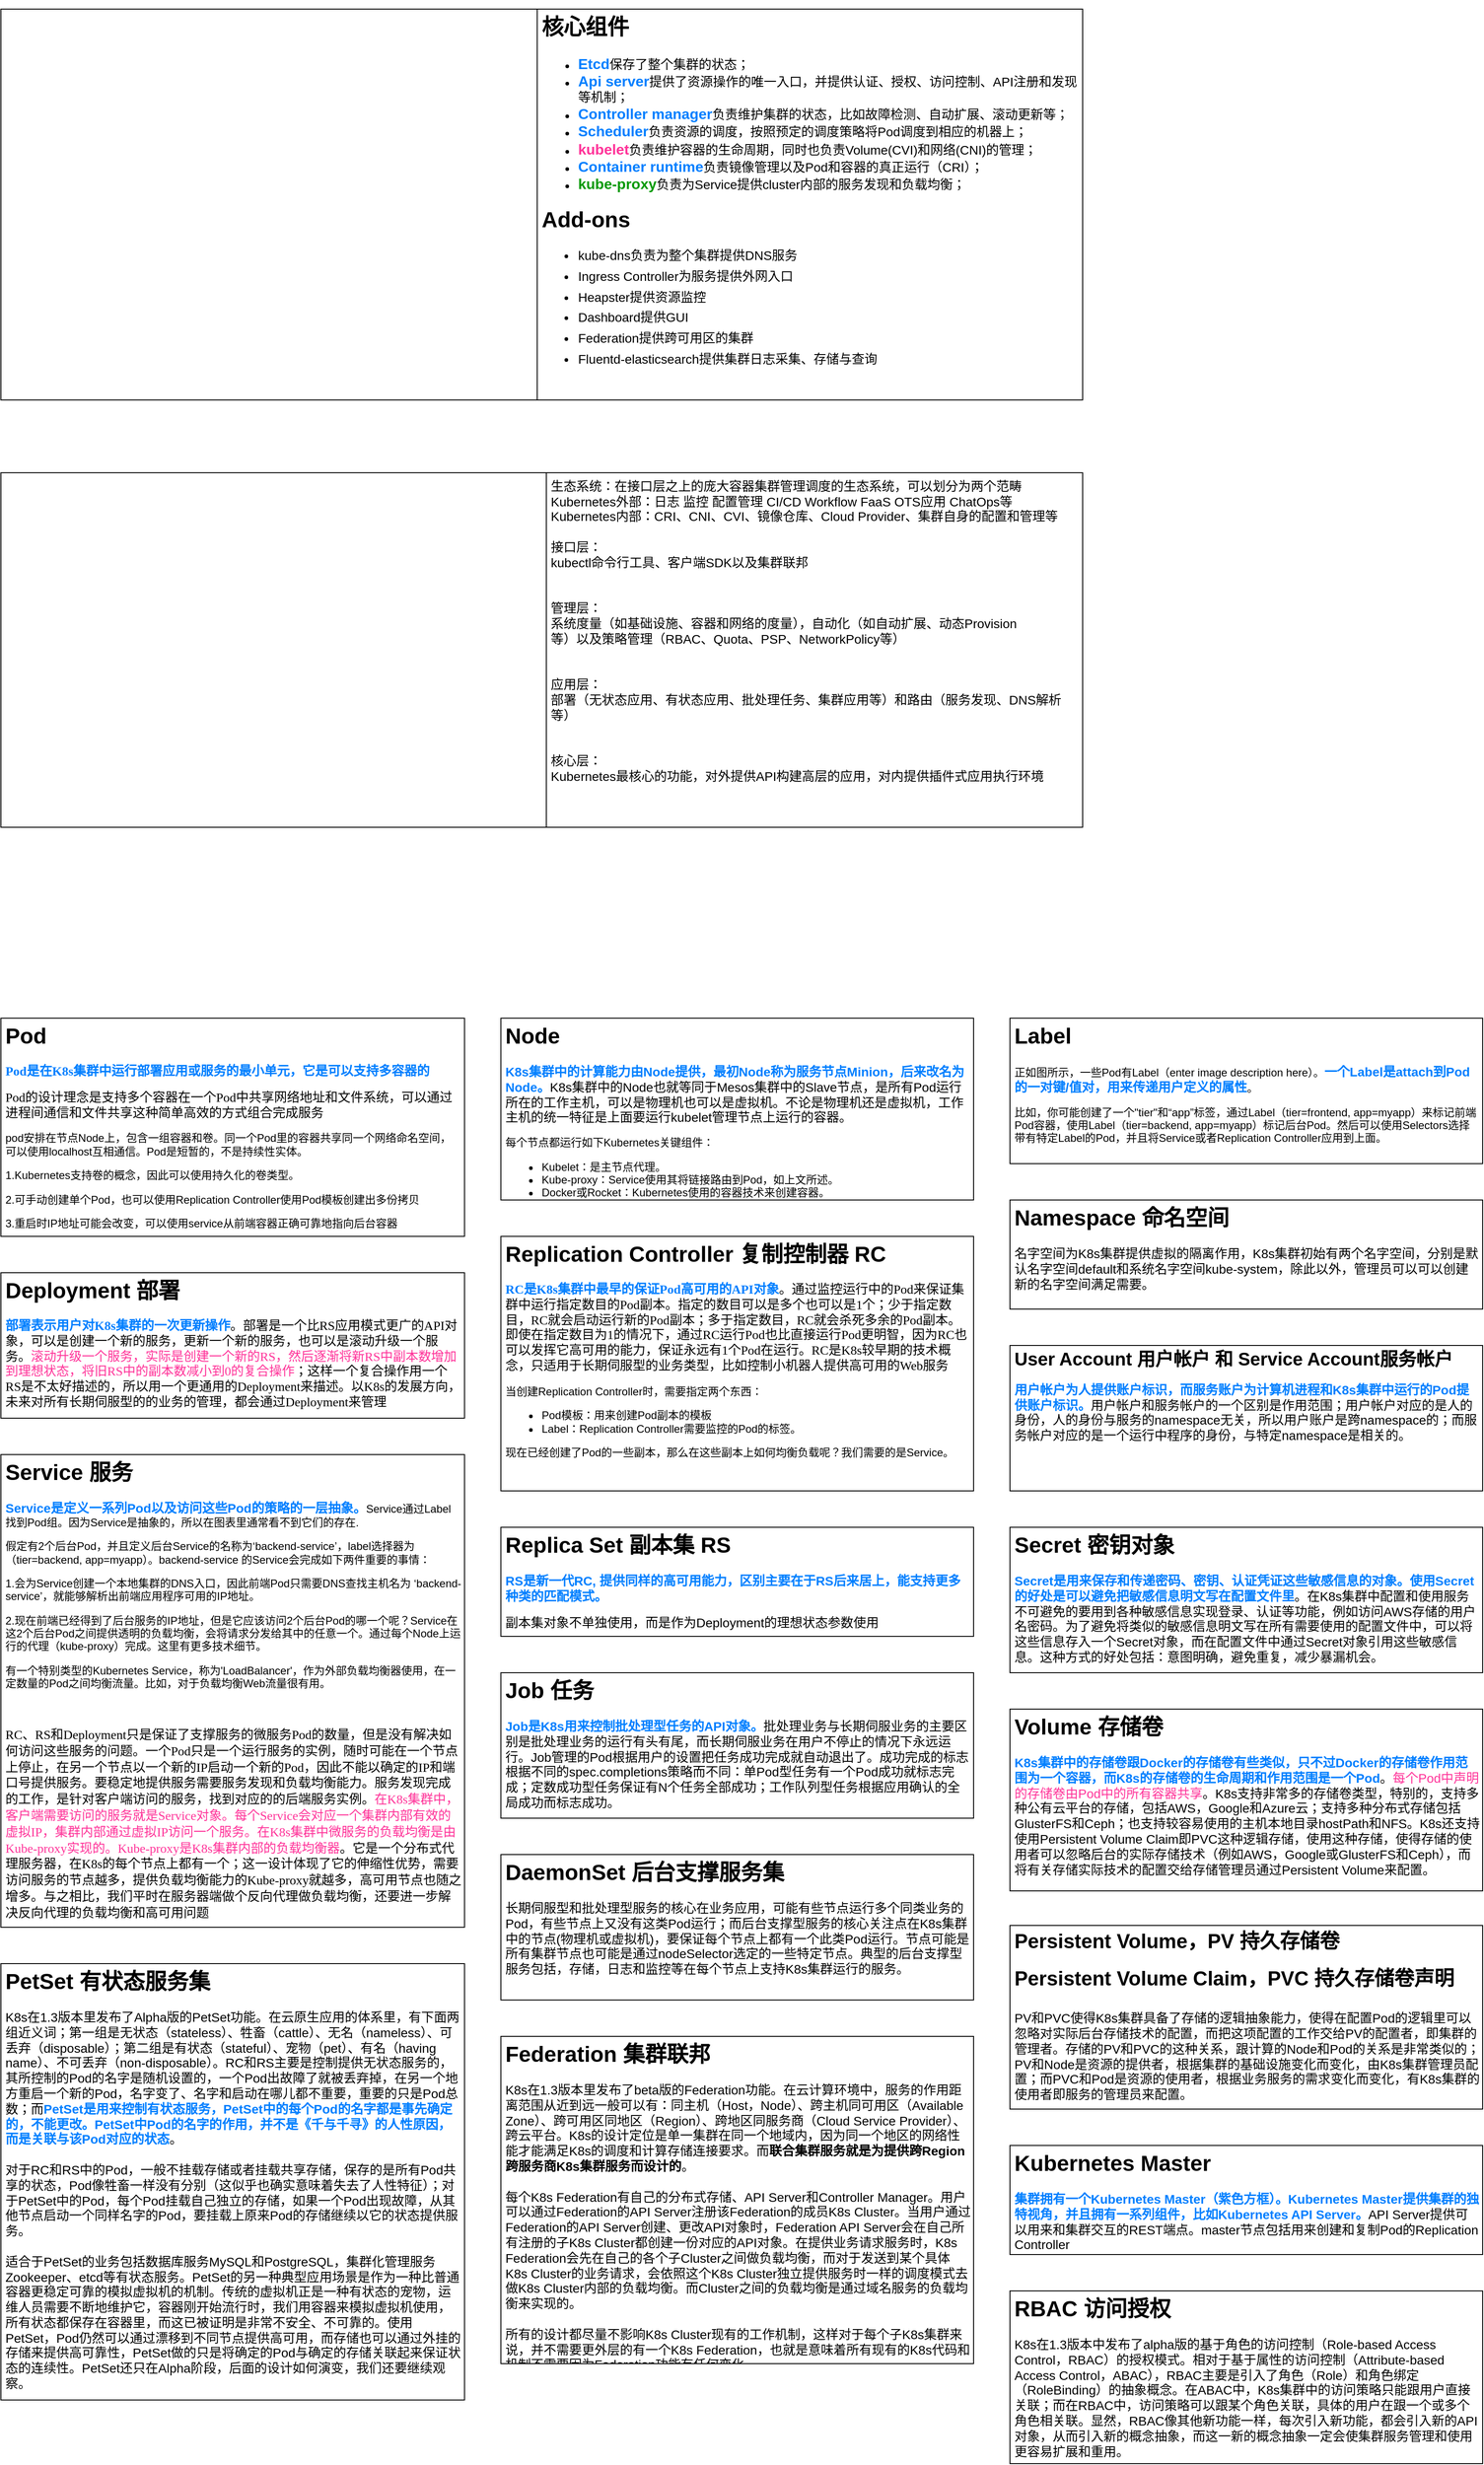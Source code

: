 <mxfile version="13.3.9" type="device" pages="2"><diagram id="eHbdZx6tw5wHKhFJBPYe" name="基础架构"><mxGraphModel dx="793" dy="1220" grid="1" gridSize="10" guides="1" tooltips="1" connect="1" arrows="1" fold="1" page="1" pageScale="1" pageWidth="827" pageHeight="1169" math="0" shadow="0"><root><mxCell id="0"/><mxCell id="1" parent="0"/><mxCell id="dgutuvwalB2LQC6Crisl-10" value="&lt;h1&gt;Pod&lt;/h1&gt;&lt;p&gt;&lt;span style=&quot;font-family: &amp;#34;microsoft yahei&amp;#34; ; background-color: rgb(255 , 255 , 255)&quot;&gt;&lt;font style=&quot;font-size: 14px&quot; color=&quot;#007fff&quot;&gt;&lt;b&gt;Pod是在K8s集群中运行部署应用或服务的最小单元，它是可以支持多容器的&lt;/b&gt;&lt;/font&gt;&lt;/span&gt;&lt;br&gt;&lt;/p&gt;&lt;p&gt;&lt;span style=&quot;font-family: &amp;#34;microsoft yahei&amp;#34; ; background-color: rgb(255 , 255 , 255)&quot;&gt;&lt;font style=&quot;font-size: 14px&quot;&gt;Pod的设计理念是支持多个容器在一个Pod中共享网络地址和文件系统，可以通过进程间通信和文件共享这种简单高效的方式组合完成服务&lt;/font&gt;&lt;/span&gt;&lt;br&gt;&lt;/p&gt;&lt;p&gt;pod安排在节点Node上，包含一组容器和卷。同一个Pod里的容器共享同一个网络命名空间，可以使用localhost互相通信。Pod是短暂的，不是持续性实体。&lt;/p&gt;&lt;p&gt;1.Kubernetes支持卷的概念，因此可以使用持久化的卷类型。&lt;/p&gt;&lt;p&gt;2.可手动创建单个Pod，也可以使用Replication Controller使用Pod模板创建出多份拷贝&lt;/p&gt;&lt;p&gt;3.重启时IP地址可能会改变，可以使用service从前端容器正确可靠地指向后台容器&lt;/p&gt;&lt;p&gt;&lt;br&gt;&lt;/p&gt;" style="text;html=1;spacing=5;spacingTop=-20;whiteSpace=wrap;overflow=hidden;rounded=0;fillColor=#ffffff;strokeColor=#000000;" vertex="1" parent="1"><mxGeometry x="10" y="1120" width="510" height="240" as="geometry"/></mxCell><mxCell id="dgutuvwalB2LQC6Crisl-11" value="&lt;h1&gt;Label&lt;/h1&gt;&lt;p&gt;正如图所示，一些Pod有Label（enter image description here）。&lt;b&gt;&lt;font style=&quot;font-size: 14px&quot; color=&quot;#007fff&quot;&gt;一个Label是attach到Pod的一对键/值对，用来传递用户定义的属性&lt;/font&gt;&lt;/b&gt;。&lt;/p&gt;&lt;p&gt;&lt;span&gt;比如，你可能创建了一个&quot;tier&quot;和“app”标签，通过Label（tier=frontend, app=myapp）来标记前端Pod容器，使用Label（tier=backend, app=myapp）标记后台Pod。&lt;/span&gt;&lt;span&gt;然后可以使用Selectors选择带有特定Label的Pod，并且将Service或者Replication Controller应用到上面。&lt;/span&gt;&lt;/p&gt;&lt;p&gt;&lt;br&gt;&lt;/p&gt;" style="text;html=1;spacing=5;spacingTop=-20;whiteSpace=wrap;overflow=hidden;rounded=0;fillColor=#ffffff;strokeColor=#000000;" vertex="1" parent="1"><mxGeometry x="1120" y="1120" width="520" height="160" as="geometry"/></mxCell><mxCell id="dgutuvwalB2LQC6Crisl-12" value="&lt;h1&gt;Replication Controller 复制控制器 RC&lt;/h1&gt;&lt;span style=&quot;font-family: &amp;#34;microsoft yahei&amp;#34; ; background-color: rgb(255 , 255 , 255)&quot;&gt;&lt;font style=&quot;font-size: 14px&quot;&gt;&lt;b&gt;&lt;font color=&quot;#007fff&quot;&gt;RC是K8s集群中最早的保证Pod高可用的API对象&lt;/font&gt;&lt;/b&gt;。通过监控运行中的Pod来保证集群中运行指定数目的Pod副本。指定的数目可以是多个也可以是1个；少于指定数目，RC就会启动运行新的Pod副本；多于指定数目，RC就会杀死多余的Pod副本。即使在指定数目为1的情况下，通过RC运行Pod也比直接运行Pod更明智，因为RC也可以发挥它高可用的能力，保证永远有1个Pod在运行。RC是K8s较早期的技术概念，只适用于长期伺服型的业务类型，比如控制小机器人提供高可用的Web服务&lt;/font&gt;&lt;/span&gt;&lt;p&gt;&lt;span&gt;当创建Replication Controller时，需要指定两个东西：&lt;/span&gt;&lt;/p&gt;&lt;p&gt;&lt;/p&gt;&lt;ul&gt;&lt;li&gt;&lt;span&gt;Pod模板：用来创建Pod副本的模板&lt;/span&gt;&lt;/li&gt;&lt;li&gt;&lt;span&gt;Label：Replication Controller需要监控的Pod的标签。&lt;/span&gt;&lt;/li&gt;&lt;/ul&gt;&lt;p&gt;&lt;/p&gt;&lt;p&gt;&lt;span&gt;现在已经创建了Pod的一些副本，那么在这些副本上如何均衡负载呢？我们需要的是Service。&lt;/span&gt;&lt;br&gt;&lt;/p&gt;" style="text;html=1;spacing=5;spacingTop=-20;whiteSpace=wrap;overflow=hidden;rounded=0;fillColor=#ffffff;strokeColor=#000000;" vertex="1" parent="1"><mxGeometry x="560" y="1360" width="520" height="280" as="geometry"/></mxCell><mxCell id="dgutuvwalB2LQC6Crisl-13" value="&lt;h1&gt;Service 服务&lt;/h1&gt;&lt;p&gt;&lt;span&gt;&lt;b&gt;&lt;font style=&quot;font-size: 14px&quot; color=&quot;#007fff&quot;&gt;Service是定义一系列Pod以及访问这些Pod的策略的一层抽象。&lt;/font&gt;&lt;/b&gt;Service通过Label找到Pod组。因为Service是抽象的，所以在图表里通常看不到它们的存在.&lt;/span&gt;&lt;br&gt;&lt;/p&gt;&lt;p&gt;&lt;span&gt;假定有2个后台Pod，并且定义后台Service的名称为‘backend-service’，&lt;/span&gt;&lt;span&gt;label选择器为（tier=backend, app=myapp）。backend-service 的Service会完成如下两件重要的事情：&lt;/span&gt;&lt;/p&gt;&lt;p&gt;1.会为Service创建一个本地集群的DNS入口，因此前端Pod只需要DNS查找主机名为 ‘backend-service’，就能够解析出前端应用程序可用的IP地址。&lt;/p&gt;&lt;p&gt;2.现在前端已经得到了后台服务的IP地址，但是它应该访问2个后台Pod的哪一个呢？Service在这2个后台Pod之间提供透明的负载均衡，会将请求分发给其中的任意一个。通过每个Node上运行的代理（kube-proxy）完成。这里有更多技术细节。&lt;/p&gt;&lt;p&gt;&lt;span&gt;有一个特别类型的Kubernetes Service，称为'LoadBalancer'，作为外部负载均衡器使用，在一定数量的Pod之间均衡流量。比如，对于负载均衡Web流量很有用。&lt;/span&gt;&lt;br&gt;&lt;/p&gt;&lt;p&gt;&lt;span&gt;&lt;br&gt;&lt;/span&gt;&lt;/p&gt;&lt;p style=&quot;font-size: 14px&quot;&gt;&lt;span style=&quot;font-family: &amp;#34;microsoft yahei&amp;#34; ; background-color: rgb(255 , 255 , 255)&quot;&gt;RC、RS和Deployment只是保证了支撑服务的微服务Pod的数量，但是没有解决如何访问这些服务的问题。一个Pod只是一个运行服务的实例，随时可能在一个节点上停止，在另一个节点以一个新的IP启动一个新的Pod，因此不能以确定的IP和端口号提供服务。要稳定地提供服务需要服务发现和负载均衡能力。服务发现完成的工作，是针对客户端访问的服务，找到对应的的后端服务实例。&lt;font color=&quot;#ff3399&quot; style=&quot;font-size: 14px&quot;&gt;在K8s集群中，客户端需要访问的服务就是Service对象。每个Service会对应一个集群内部有效的虚拟IP，集群内部通过虚拟IP访问一个服务。在K8s集群中微服务的负载均衡是由Kube-proxy实现的。Kube-proxy是K8s集群内部的负载均衡器&lt;/font&gt;。它是一个分布式代理服务器，在K8s的每个节点上都有一个；这一设计体现了它的伸缩性优势，需要访问服务的节点越多，提供负载均衡能力的Kube-proxy就越多，高可用节点也随之增多。与之相比，我们平时在服务器端做个反向代理做负载均衡，还要进一步解决反向代理的负载均衡和高可用问题&lt;/span&gt;&lt;br&gt;&lt;/p&gt;" style="text;html=1;spacing=5;spacingTop=-20;whiteSpace=wrap;overflow=hidden;rounded=0;fillColor=#ffffff;strokeColor=#000000;" vertex="1" parent="1"><mxGeometry x="10" y="1600" width="510" height="520" as="geometry"/></mxCell><mxCell id="dgutuvwalB2LQC6Crisl-14" value="&lt;h1&gt;Node&lt;/h1&gt;&lt;p&gt;&lt;font&gt;&lt;span style=&quot;font-size: 14px&quot;&gt;&lt;b style=&quot;color: rgb(0 , 127 , 255)&quot;&gt;K8s集群中的计算能力由Node提供，最初Node称为服务节点Minion，后来改名为Node。&lt;/b&gt;K8s集群中的Node也就等同于Mesos集群中的Slave节点，是所有Pod运行所在的工作主机，可以是物理机也可以是虚拟机。不论是物理机还是虚拟机，工作主机的统一特征是上面要运行kubelet管理节点上运行的容器。&lt;/span&gt;&lt;br&gt;&lt;/font&gt;&lt;/p&gt;&lt;p&gt;&lt;font style=&quot;font-size: 12px&quot;&gt;&lt;font style=&quot;font-size: 12px&quot;&gt;每个节点都运行如下Kubernetes关键组件：&lt;/font&gt;&lt;/font&gt;&lt;/p&gt;&lt;p&gt;&lt;/p&gt;&lt;ul&gt;&lt;li&gt;&lt;font style=&quot;font-size: 12px&quot;&gt;Kubelet：是主节点代理。&lt;/font&gt;&lt;/li&gt;&lt;li&gt;&lt;font style=&quot;font-size: 12px&quot;&gt;Kube-proxy：Service使用其将链接路由到Pod，如上文所述。&lt;/font&gt;&lt;/li&gt;&lt;li&gt;&lt;font style=&quot;font-size: 12px&quot;&gt;Docker或Rocket：Kubernetes使用的容器技术来创建容器。&lt;/font&gt;&lt;/li&gt;&lt;/ul&gt;&lt;p&gt;&lt;/p&gt;&lt;div&gt;&lt;br&gt;&lt;/div&gt;" style="text;html=1;spacing=5;spacingTop=-20;whiteSpace=wrap;overflow=hidden;rounded=0;fillColor=#ffffff;strokeColor=#000000;" vertex="1" parent="1"><mxGeometry x="560" y="1120" width="520" height="200" as="geometry"/></mxCell><mxCell id="dgutuvwalB2LQC6Crisl-15" value="&lt;h1&gt;Kubernetes Master&lt;/h1&gt;&lt;p&gt;&lt;span style=&quot;font-size: 14px&quot;&gt;&lt;b style=&quot;color: rgb(0 , 127 , 255)&quot;&gt;集群拥有一个Kubernetes Master（紫色方框）。Kubernetes Master提供集群的独特视角，并且拥有一系列组件，比如Kubernetes API Server。&lt;/b&gt;API Server提供可以用来和集群交互的REST端点。master节点包括用来创建和复制Pod的Replication Controller&lt;/span&gt;&lt;br&gt;&lt;/p&gt;&lt;p&gt;&lt;/p&gt;&lt;div&gt;&lt;br&gt;&lt;/div&gt;" style="text;html=1;spacing=5;spacingTop=-20;whiteSpace=wrap;overflow=hidden;rounded=0;fillColor=#ffffff;strokeColor=#000000;" vertex="1" parent="1"><mxGeometry x="1120" y="2360" width="520" height="120" as="geometry"/></mxCell><mxCell id="DPXZsEDhrO1qYmJ2jYN--1" value="&lt;h1&gt;Replica Set 副本集 RS&lt;/h1&gt;&lt;p&gt;&lt;font color=&quot;#007fff&quot;&gt;&lt;span style=&quot;font-size: 14px&quot;&gt;&lt;b&gt;RS是新一代RC, 提供同样的高可用能力，区别主要在于RS后来居上，能支持更多种类的匹配模式。&lt;/b&gt;&lt;/span&gt;&lt;/font&gt;&lt;/p&gt;&lt;p&gt;&lt;span style=&quot;font-size: 14px&quot;&gt;副本集对象不单独使用，而是作为Deployment的理想状态参数使用&lt;/span&gt;&lt;/p&gt;&lt;p&gt;&lt;/p&gt;&lt;div&gt;&lt;br&gt;&lt;/div&gt;" style="text;html=1;spacing=5;spacingTop=-20;whiteSpace=wrap;overflow=hidden;rounded=0;fillColor=#ffffff;strokeColor=#000000;" vertex="1" parent="1"><mxGeometry x="560" y="1680" width="520" height="120" as="geometry"/></mxCell><mxCell id="DPXZsEDhrO1qYmJ2jYN--2" value="&lt;h1&gt;Deployment 部署&lt;/h1&gt;&lt;p&gt;&lt;span style=&quot;font-family: &amp;#34;microsoft yahei&amp;#34; ; background-color: rgb(255 , 255 , 255)&quot;&gt;&lt;font style=&quot;font-size: 14px&quot;&gt;&lt;b&gt;&lt;font color=&quot;#007fff&quot;&gt;部署表示用户对K8s集群的一次更新操作&lt;/font&gt;&lt;/b&gt;。部署是一个比RS应用模式更广的API对象，可以是创建一个新的服务，更新一个新的服务，也可以是滚动升级一个服务。&lt;font color=&quot;#ff3399&quot;&gt;滚动升级一个服务，实际是创建一个新的RS，然后逐渐将新RS中副本数增加到理想状态，将旧RS中的副本数减小到0的复合操作&lt;/font&gt;；这样一个复合操作用一个RS是不太好描述的，所以用一个更通用的Deployment来描述。以K8s的发展方向，未来对所有长期伺服型的的业务的管理，都会通过Deployment来管理&lt;/font&gt;&lt;/span&gt;&lt;br&gt;&lt;/p&gt;" style="text;html=1;spacing=5;spacingTop=-20;whiteSpace=wrap;overflow=hidden;rounded=0;fillColor=#ffffff;strokeColor=#000000;" vertex="1" parent="1"><mxGeometry x="10" y="1400" width="510" height="160" as="geometry"/></mxCell><mxCell id="DPXZsEDhrO1qYmJ2jYN--3" value="&lt;h1&gt;Job 任务&lt;/h1&gt;&lt;p&gt;&lt;span style=&quot;font-size: 14px&quot;&gt;&lt;b style=&quot;color: rgb(0 , 127 , 255)&quot;&gt;Job是K8s用来控制批处理型任务的API对象。&lt;/b&gt;批处理业务与长期伺服业务的主要区别是批处理业务的运行有头有尾，而长期伺服业务在用户不停止的情况下永远运行。Job管理的Pod根据用户的设置把任务成功完成就自动退出了。成功完成的标志根据不同的spec.completions策略而不同：单Pod型任务有一个Pod成功就标志完成；定数成功型任务保证有N个任务全部成功；工作队列型任务根据应用确认的全局成功而标志成功。&lt;/span&gt;&lt;br&gt;&lt;/p&gt;" style="text;html=1;spacing=5;spacingTop=-20;whiteSpace=wrap;overflow=hidden;rounded=0;fillColor=#ffffff;strokeColor=#000000;" vertex="1" parent="1"><mxGeometry x="560" y="1840" width="520" height="160" as="geometry"/></mxCell><mxCell id="DPXZsEDhrO1qYmJ2jYN--4" value="&lt;h1&gt;DaemonSet 后台支撑服务集&lt;/h1&gt;&lt;p&gt;&lt;/p&gt;&lt;span style=&quot;font-size: 14px&quot;&gt;长期伺服型和批处理型服务的核心在业务应用，可能有些节点运行多个同类业务的Pod，有些节点上又没有这类Pod运行；而后台支撑型服务的核心关注点在K8s集群中的节点(物理机或虚拟机)，要保证每个节点上都有一个此类Pod运行。节点可能是所有集群节点也可能是通过nodeSelector选定的一些特定节点。典型的后台支撑型服务包括，存储，日志和监控等在每个节点上支持K8s集群运行的服务。&lt;/span&gt;" style="text;html=1;spacing=5;spacingTop=-20;whiteSpace=wrap;overflow=hidden;rounded=0;fillColor=#ffffff;strokeColor=#000000;" vertex="1" parent="1"><mxGeometry x="560" y="2040" width="520" height="160" as="geometry"/></mxCell><mxCell id="DPXZsEDhrO1qYmJ2jYN--5" value="&lt;h1&gt;PetSet 有状态服务集&lt;/h1&gt;&lt;p&gt;&lt;/p&gt;&lt;div&gt;&lt;div&gt;&lt;span style=&quot;font-size: 14px&quot;&gt;K8s在1.3版本里发布了Alpha版的PetSet功能。在云原生应用的体系里，有下面两组近义词；第一组是无状态（stateless）、牲畜（cattle）、无名（nameless）、可丢弃（disposable）；第二组是有状态（stateful）、宠物（pet）、有名（having name）、不可丢弃（non-disposable）。RC和RS主要是控制提供无状态服务的，其所控制的Pod的名字是随机设置的，一个Pod出故障了就被丢弃掉，在另一个地方重启一个新的Pod，名字变了、名字和启动在哪儿都不重要，重要的只是Pod总数；而&lt;b&gt;&lt;font color=&quot;#007fff&quot;&gt;PetSet是用来控制有状态服务，PetSet中的每个Pod的名字都是事先确定的，不能更改。PetSet中Pod的名字的作用，并不是《千与千寻》的人性原因，而是关联与该Pod对应的状态&lt;/font&gt;&lt;/b&gt;。&lt;/span&gt;&lt;/div&gt;&lt;div&gt;&lt;span style=&quot;font-size: 14px&quot;&gt;&lt;br&gt;&lt;/span&gt;&lt;/div&gt;&lt;div&gt;&lt;span style=&quot;font-size: 14px&quot;&gt;对于RC和RS中的Pod，一般不挂载存储或者挂载共享存储，保存的是所有Pod共享的状态，Pod像牲畜一样没有分别（这似乎也确实意味着失去了人性特征）；对于PetSet中的Pod，每个Pod挂载自己独立的存储，如果一个Pod出现故障，从其他节点启动一个同样名字的Pod，要挂载上原来Pod的存储继续以它的状态提供服务。&lt;/span&gt;&lt;/div&gt;&lt;div&gt;&lt;span style=&quot;font-size: 14px&quot;&gt;&lt;br&gt;&lt;/span&gt;&lt;/div&gt;&lt;div&gt;&lt;span style=&quot;font-size: 14px&quot;&gt;适合于PetSet的业务包括数据库服务MySQL和PostgreSQL，集群化管理服务Zookeeper、etcd等有状态服务。PetSet的另一种典型应用场景是作为一种比普通容器更稳定可靠的模拟虚拟机的机制。传统的虚拟机正是一种有状态的宠物，运维人员需要不断地维护它，容器刚开始流行时，我们用容器来模拟虚拟机使用，所有状态都保存在容器里，而这已被证明是非常不安全、不可靠的。使用PetSet，Pod仍然可以通过漂移到不同节点提供高可用，而存储也可以通过外挂的存储来提供高可靠性，PetSet做的只是将确定的Pod与确定的存储关联起来保证状态的连续性。PetSet还只在Alpha阶段，后面的设计如何演变，我们还要继续观察。&lt;/span&gt;&lt;/div&gt;&lt;/div&gt;" style="text;html=1;spacing=5;spacingTop=-20;whiteSpace=wrap;overflow=hidden;rounded=0;fillColor=#ffffff;strokeColor=#000000;" vertex="1" parent="1"><mxGeometry x="10" y="2160" width="510" height="480" as="geometry"/></mxCell><mxCell id="DPXZsEDhrO1qYmJ2jYN--6" value="&lt;h1&gt;Federation 集群联邦&lt;/h1&gt;&lt;p&gt;&lt;/p&gt;&lt;div&gt;&lt;span style=&quot;font-size: 14px&quot;&gt;K8s在1.3版本里发布了beta版的Federation功能。在云计算环境中，服务的作用距离范围从近到远一般可以有：同主机（Host，Node）、跨主机同可用区（Available Zone）、跨可用区同地区（Region）、跨地区同服务商（Cloud Service Provider）、跨云平台。K8s的设计定位是单一集群在同一个地域内，因为同一个地区的网络性能才能满足K8s的调度和计算存储连接要求。而&lt;b&gt;联合集群服务就是为提供跨Region跨服务商K8s集群服务而设计的&lt;/b&gt;。&lt;/span&gt;&lt;/div&gt;&lt;div&gt;&lt;span style=&quot;font-size: 14px&quot;&gt;&lt;br&gt;&lt;/span&gt;&lt;/div&gt;&lt;div&gt;&lt;span style=&quot;font-size: 14px&quot;&gt;每个K8s Federation有自己的分布式存储、API Server和Controller Manager。用户可以通过Federation的API Server注册该Federation的成员K8s Cluster。当用户通过Federation的API Server创建、更改API对象时，Federation API Server会在自己所有注册的子K8s Cluster都创建一份对应的API对象。在提供业务请求服务时，K8s Federation会先在自己的各个子Cluster之间做负载均衡，而对于发送到某个具体K8s Cluster的业务请求，会依照这个K8s Cluster独立提供服务时一样的调度模式去做K8s Cluster内部的负载均衡。而Cluster之间的负载均衡是通过域名服务的负载均衡来实现的。&lt;/span&gt;&lt;/div&gt;&lt;div&gt;&lt;span style=&quot;font-size: 14px&quot;&gt;&lt;br&gt;&lt;/span&gt;&lt;/div&gt;&lt;div&gt;&lt;span style=&quot;font-size: 14px&quot;&gt;所有的设计都尽量不影响K8s Cluster现有的工作机制，这样对于每个子K8s集群来说，并不需要更外层的有一个K8s Federation，也就是意味着所有现有的K8s代码和机制不需要因为Federation功能有任何变化。&lt;/span&gt;&lt;/div&gt;" style="text;html=1;spacing=5;spacingTop=-20;whiteSpace=wrap;overflow=hidden;rounded=0;fillColor=#ffffff;strokeColor=#000000;" vertex="1" parent="1"><mxGeometry x="560" y="2240" width="520" height="360" as="geometry"/></mxCell><mxCell id="DPXZsEDhrO1qYmJ2jYN--7" value="&lt;h1&gt;Volume 存储卷&lt;/h1&gt;&lt;p&gt;&lt;/p&gt;&lt;div&gt;&lt;span style=&quot;font-size: 14px&quot;&gt;&lt;b&gt;&lt;font color=&quot;#007fff&quot;&gt;K8s集群中的存储卷跟Docker的存储卷有些类似，只不过Docker的存储卷作用范围为一个容器，而K8s的存储卷的生命周期和作用范围是一个Pod&lt;/font&gt;&lt;/b&gt;。&lt;font color=&quot;#ff3399&quot;&gt;每个Pod中声明的存储卷由Pod中的所有容器共享&lt;/font&gt;。K8s支持非常多的存储卷类型，特别的，支持多种公有云平台的存储，包括AWS，Google和Azure云；支持多种分布式存储包括GlusterFS和Ceph；也支持较容易使用的主机本地目录hostPath和NFS。K8s还支持使用Persistent Volume Claim即PVC这种逻辑存储，使用这种存储，使得存储的使用者可以忽略后台的实际存储技术（例如AWS，Google或GlusterFS和Ceph），而将有关存储实际技术的配置交给存储管理员通过Persistent Volume来配置。&lt;/span&gt;&lt;br&gt;&lt;/div&gt;" style="text;html=1;spacing=5;spacingTop=-20;whiteSpace=wrap;overflow=hidden;rounded=0;fillColor=#ffffff;strokeColor=#000000;" vertex="1" parent="1"><mxGeometry x="1120" y="1880" width="520" height="200" as="geometry"/></mxCell><mxCell id="DPXZsEDhrO1qYmJ2jYN--8" value="&lt;h1 style=&quot;font-size: 22px&quot;&gt;&lt;font style=&quot;font-size: 22px&quot;&gt;Persistent Volume，PV 持久存储卷&lt;/font&gt;&lt;/h1&gt;&lt;h1 style=&quot;font-size: 22px&quot;&gt;&lt;font style=&quot;font-size: 22px&quot;&gt;Persistent Volume Claim，PVC 持久存储卷声明&lt;/font&gt;&lt;/h1&gt;&lt;p style=&quot;font-size: 22px&quot;&gt;&lt;/p&gt;&lt;div style=&quot;font-size: 14px&quot;&gt;&lt;div&gt;PV和PVC使得K8s集群具备了存储的逻辑抽象能力，使得在配置Pod的逻辑里可以忽略对实际后台存储技术的配置，而把这项配置的工作交给PV的配置者，即集群的管理者。存储的PV和PVC的这种关系，跟计算的Node和Pod的关系是非常类似的；PV和Node是资源的提供者，根据集群的基础设施变化而变化，由K8s集群管理员配置；而PVC和Pod是资源的使用者，根据业务服务的需求变化而变化，有K8s集群的使用者即服务的管理员来配置。&lt;/div&gt;&lt;div&gt;&lt;br&gt;&lt;/div&gt;&lt;/div&gt;" style="text;html=1;spacing=5;spacingTop=-20;whiteSpace=wrap;overflow=hidden;rounded=0;fillColor=#ffffff;strokeColor=#000000;" vertex="1" parent="1"><mxGeometry x="1120" y="2118" width="520" height="202" as="geometry"/></mxCell><mxCell id="DPXZsEDhrO1qYmJ2jYN--9" value="&lt;h1&gt;Secret 密钥对象&lt;/h1&gt;&lt;p&gt;&lt;/p&gt;&lt;div&gt;&lt;div&gt;&lt;span style=&quot;font-size: 14px&quot;&gt;&lt;b&gt;&lt;font color=&quot;#007fff&quot;&gt;Secret是用来保存和传递密码、密钥、认证凭证这些敏感信息的对象。使用Secret的好处是可以避免把敏感信息明文写在配置文件里&lt;/font&gt;&lt;/b&gt;。在K8s集群中配置和使用服务不可避免的要用到各种敏感信息实现登录、认证等功能，例如访问AWS存储的用户名密码。为了避免将类似的敏感信息明文写在所有需要使用的配置文件中，可以将这些信息存入一个Secret对象，而在配置文件中通过Secret对象引用这些敏感信息。这种方式的好处包括：意图明确，避免重复，减少暴漏机会。&lt;/span&gt;&lt;/div&gt;&lt;/div&gt;&lt;div&gt;&lt;br&gt;&lt;/div&gt;" style="text;html=1;spacing=5;spacingTop=-20;whiteSpace=wrap;overflow=hidden;rounded=0;fillColor=#ffffff;strokeColor=#000000;" vertex="1" parent="1"><mxGeometry x="1120" y="1680" width="520" height="160" as="geometry"/></mxCell><mxCell id="DPXZsEDhrO1qYmJ2jYN--10" value="&lt;h1 style=&quot;font-size: 20px&quot;&gt;User Account 用户帐户&lt;span style=&quot;font-weight: normal&quot;&gt;&amp;nbsp;&lt;/span&gt;和 Service Account服务帐户&lt;/h1&gt;&lt;p&gt;&lt;/p&gt;&lt;div&gt;&lt;div&gt;&lt;div&gt;&lt;span style=&quot;font-size: 14px&quot;&gt;&lt;b&gt;&lt;font color=&quot;#007fff&quot;&gt;用户帐户为人提供账户标识，而服务账户为计算机进程和K8s集群中运行的Pod提供账户标识。&lt;/font&gt;&lt;/b&gt;用户帐户和服务帐户的一个区别是作用范围；用户帐户对应的是人的身份，人的身份与服务的namespace无关，所以用户账户是跨namespace的；而服务帐户对应的是一个运行中程序的身份，与特定namespace是相关的。&lt;/span&gt;&lt;/div&gt;&lt;/div&gt;&lt;/div&gt;&lt;div&gt;&lt;br&gt;&lt;/div&gt;" style="text;html=1;spacing=5;spacingTop=-20;whiteSpace=wrap;overflow=hidden;rounded=0;fillColor=#ffffff;strokeColor=#000000;" vertex="1" parent="1"><mxGeometry x="1120" y="1480" width="520" height="160" as="geometry"/></mxCell><mxCell id="DPXZsEDhrO1qYmJ2jYN--11" value="&lt;h1&gt;Namespace 命名空间&lt;/h1&gt;&lt;p&gt;&lt;/p&gt;&lt;div&gt;&lt;span style=&quot;font-size: 14px&quot;&gt;名字空间为K8s集群提供虚拟的隔离作用，K8s集群初始有两个名字空间，分别是默认名字空间default和系统名字空间kube-system，除此以外，管理员可以可以创建新的名字空间满足需要。&lt;/span&gt;&lt;br&gt;&lt;/div&gt;&lt;div&gt;&lt;br&gt;&lt;/div&gt;" style="text;html=1;spacing=5;spacingTop=-20;whiteSpace=wrap;overflow=hidden;rounded=0;fillColor=#ffffff;strokeColor=#000000;" vertex="1" parent="1"><mxGeometry x="1120" y="1320" width="520" height="120" as="geometry"/></mxCell><mxCell id="DPXZsEDhrO1qYmJ2jYN--12" value="&lt;h1&gt;RBAC 访问授权&lt;/h1&gt;&lt;p&gt;&lt;/p&gt;&lt;div&gt;&lt;div&gt;&lt;span style=&quot;font-size: 14px&quot;&gt;K8s在1.3版本中发布了alpha版的基于角色的访问控制（Role-based Access Control，RBAC）的授权模式。相对于基于属性的访问控制（Attribute-based Access Control，ABAC），RBAC主要是引入了角色（Role）和角色绑定（RoleBinding）的抽象概念。在ABAC中，K8s集群中的访问策略只能跟用户直接关联；而在RBAC中，访问策略可以跟某个角色关联，具体的用户在跟一个或多个角色相关联。显然，RBAC像其他新功能一样，每次引入新功能，都会引入新的API对象，从而引入新的概念抽象，而这一新的概念抽象一定会使集群服务管理和使用更容易扩展和重用。&lt;/span&gt;&lt;br&gt;&lt;/div&gt;&lt;/div&gt;" style="text;html=1;spacing=5;spacingTop=-20;whiteSpace=wrap;overflow=hidden;rounded=0;fillColor=#ffffff;strokeColor=#000000;" vertex="1" parent="1"><mxGeometry x="1120" y="2520" width="520" height="190" as="geometry"/></mxCell><mxCell id="DPXZsEDhrO1qYmJ2jYN--13" value="" style="group" vertex="1" connectable="0" parent="1"><mxGeometry x="10" y="10" width="1190" height="430" as="geometry"/></mxCell><mxCell id="dgutuvwalB2LQC6Crisl-9" value="" style="shape=image;verticalLabelPosition=bottom;labelBackgroundColor=#ffffff;verticalAlign=top;imageAspect=0;image=http://dockone.io/uploads/article/20190625/d7ce07842371eab180725bab5164ec17.png;imageBackground=#ffffff;imageBorder=#000000;" vertex="1" parent="DPXZsEDhrO1qYmJ2jYN--13"><mxGeometry width="590" height="430" as="geometry"/></mxCell><mxCell id="ZvJXTGz0Wur4eNjEXgLq-1" value="&lt;h1&gt;核心组件&lt;/h1&gt;&lt;ul&gt;&lt;li&gt;&lt;span style=&quot;background-color: rgb(255 , 255 , 255)&quot;&gt;&lt;b&gt;&lt;font style=&quot;font-size: 16px&quot; color=&quot;#007fff&quot;&gt;Etcd&lt;/font&gt;&lt;/b&gt;&lt;span style=&quot;font-size: 14px&quot;&gt;保存了整个集群的状态；&lt;/span&gt;&lt;/span&gt;&lt;/li&gt;&lt;li&gt;&lt;span style=&quot;background-color: rgb(255 , 255 , 255)&quot;&gt;&lt;b&gt;&lt;font style=&quot;font-size: 16px&quot; color=&quot;#007fff&quot;&gt;Api server&lt;/font&gt;&lt;/b&gt;&lt;span style=&quot;font-size: 14px&quot;&gt;提供了资源操作的唯一入口，并提供认证、授权、访问控制、API注册和发现等机制；&lt;/span&gt;&lt;/span&gt;&lt;/li&gt;&lt;li&gt;&lt;span style=&quot;background-color: rgb(255 , 255 , 255)&quot;&gt;&lt;font style=&quot;font-size: 16px&quot; color=&quot;#007fff&quot;&gt;&lt;b&gt;Controller manager&lt;/b&gt;&lt;/font&gt;&lt;/span&gt;&lt;span style=&quot;font-size: 14px ; background-color: rgb(255 , 255 , 255)&quot;&gt;负责维护集群的状态，比如故障检测、自动扩展、滚动更新等；&lt;/span&gt;&lt;/li&gt;&lt;li&gt;&lt;span style=&quot;background-color: rgb(255 , 255 , 255)&quot;&gt;&lt;b&gt;&lt;font style=&quot;font-size: 16px&quot; color=&quot;#007fff&quot;&gt;Scheduler&lt;/font&gt;&lt;/b&gt;&lt;span style=&quot;font-size: 14px&quot;&gt;负责资源的调度，按照预定的调度策略将Pod调度到相应的机器上；&lt;/span&gt;&lt;/span&gt;&lt;/li&gt;&lt;li&gt;&lt;span style=&quot;background-color: rgb(255 , 255 , 255)&quot;&gt;&lt;b&gt;&lt;font style=&quot;font-size: 16px&quot; color=&quot;#ff3399&quot;&gt;kubelet&lt;/font&gt;&lt;/b&gt;&lt;span style=&quot;font-size: 14px&quot;&gt;负责维护容器的生命周期，同时也负责Volume(CVI)和网络(CNI)的管理；&lt;/span&gt;&lt;/span&gt;&lt;/li&gt;&lt;li&gt;&lt;span style=&quot;background-color: rgb(255 , 255 , 255)&quot;&gt;&lt;b&gt;&lt;font style=&quot;font-size: 16px&quot; color=&quot;#007fff&quot;&gt;Container runtime&lt;/font&gt;&lt;/b&gt;&lt;span style=&quot;font-size: 14px&quot;&gt;负责镜像管理以及Pod和容器的真正运行（CRI）；&lt;/span&gt;&lt;/span&gt;&lt;/li&gt;&lt;li&gt;&lt;span style=&quot;background-color: rgb(255 , 255 , 255)&quot;&gt;&lt;b&gt;&lt;font style=&quot;font-size: 16px&quot; color=&quot;#009900&quot;&gt;kube-proxy&lt;/font&gt;&lt;/b&gt;&lt;span style=&quot;font-size: 14px&quot;&gt;负责为Service提供cluster内部的服务发现和负载均衡；&lt;/span&gt;&lt;/span&gt;&lt;/li&gt;&lt;/ul&gt;&lt;h1&gt;Add-ons&lt;/h1&gt;&lt;ul style=&quot;font-size: 14px&quot;&gt;&lt;li style=&quot;box-sizing: border-box ; margin-bottom: 6px&quot;&gt;kube-dns负责为整个集群提供DNS服务&lt;/li&gt;&lt;li style=&quot;box-sizing: border-box ; margin-bottom: 6px&quot;&gt;Ingress Controller为服务提供外网入口&lt;/li&gt;&lt;li style=&quot;box-sizing: border-box ; margin-bottom: 6px&quot;&gt;Heapster提供资源监控&lt;/li&gt;&lt;li style=&quot;box-sizing: border-box ; margin-bottom: 6px&quot;&gt;Dashboard提供GUI&lt;/li&gt;&lt;li style=&quot;box-sizing: border-box ; margin-bottom: 6px&quot;&gt;Federation提供跨可用区的集群&lt;/li&gt;&lt;li style=&quot;box-sizing: border-box ; margin-bottom: 6px&quot;&gt;Fluentd-elasticsearch提供集群日志采集、存储与查询&lt;/li&gt;&lt;/ul&gt;" style="text;html=1;spacing=5;spacingTop=-20;whiteSpace=wrap;overflow=hidden;rounded=0;fillColor=#ffffff;strokeColor=#000000;" vertex="1" parent="DPXZsEDhrO1qYmJ2jYN--13"><mxGeometry x="590" width="600" height="430" as="geometry"/></mxCell><mxCell id="DPXZsEDhrO1qYmJ2jYN--14" value="" style="group" vertex="1" connectable="0" parent="1"><mxGeometry x="10" y="520" width="1190" height="390" as="geometry"/></mxCell><mxCell id="ZvJXTGz0Wur4eNjEXgLq-5" value="" style="shape=image;verticalLabelPosition=bottom;labelBackgroundColor=#ffffff;verticalAlign=top;imageAspect=0;image=https://feisky.gitbooks.io/kubernetes/architecture/images/14937095836427.jpg;imageBorder=#000000;" vertex="1" parent="DPXZsEDhrO1qYmJ2jYN--14"><mxGeometry width="600" height="390" as="geometry"/></mxCell><mxCell id="ZvJXTGz0Wur4eNjEXgLq-6" value="&lt;span style=&quot;font-size: 14px&quot;&gt;&lt;br&gt;生态系统：在接口层之上的庞大容器集群管理调度的生态系统，可以划分为两个范畴&lt;/span&gt;&lt;br&gt;&lt;span style=&quot;font-size: 14px&quot;&gt;Kubernetes外部：日志 监控 配置管理 CI/CD Workflow FaaS OTS应用 ChatOps等&lt;/span&gt;&lt;br&gt;&lt;span style=&quot;font-size: 14px&quot;&gt;Kubernetes内部：CRI、CNI、CVI、镜像仓库、Cloud Provider、集群自身的配置和管理等&lt;/span&gt;&lt;br&gt;&lt;span style=&quot;font-size: 14px&quot;&gt;&lt;br&gt;接口层：&lt;br&gt;kubectl命令行工具、客户端SDK以及集群联邦&lt;/span&gt;&lt;br&gt;&lt;span style=&quot;font-size: 14px&quot;&gt;&lt;br&gt;&lt;/span&gt;&lt;span style=&quot;font-size: 14px&quot;&gt;&lt;br&gt;管理层：&lt;br&gt;系统度量（如基础设施、容器和网络的度量），自动化（如自动扩展、动态Provision&lt;br&gt;等）以及策略管理（RBAC、Quota、PSP、NetworkPolicy等）&lt;/span&gt;&lt;br&gt;&lt;span style=&quot;font-size: 14px&quot;&gt;&lt;br&gt;&lt;/span&gt;&lt;span style=&quot;font-size: 14px&quot;&gt;&lt;br&gt;应用层：&lt;br&gt;部署（无状态应用、有状态应用、批处理任务、集群应用等）和路由（服务发现、DNS解析等）&lt;/span&gt;&lt;br&gt;&lt;span style=&quot;font-size: 14px&quot;&gt;&lt;br&gt;&lt;br&gt;核心层：&lt;br&gt;Kubernetes最核心的功能，对外提供API构建高层的应用，对内提供插件式应用执行环境&lt;/span&gt;" style="text;html=1;spacing=5;spacingTop=-20;whiteSpace=wrap;overflow=hidden;rounded=0;fillColor=#ffffff;strokeColor=#000000;" vertex="1" parent="DPXZsEDhrO1qYmJ2jYN--14"><mxGeometry x="600" width="590" height="390" as="geometry"/></mxCell></root></mxGraphModel></diagram><diagram id="_fym-xI6fQRIThE2CBO5" name="第 2 页"><mxGraphModel dx="793" dy="1220" grid="1" gridSize="10" guides="1" tooltips="1" connect="1" arrows="1" fold="1" page="1" pageScale="1" pageWidth="827" pageHeight="1169" math="0" shadow="0"><root><mxCell id="LiJ7ekLv0LzI0RX0hfZx-0"/><mxCell id="LiJ7ekLv0LzI0RX0hfZx-1" parent="LiJ7ekLv0LzI0RX0hfZx-0"/></root></mxGraphModel></diagram></mxfile>